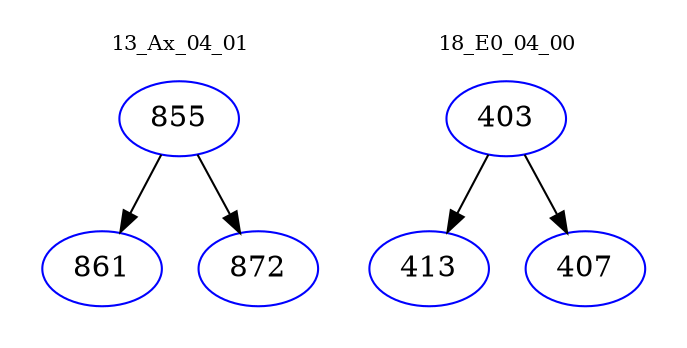 digraph{
subgraph cluster_0 {
color = white
label = "13_Ax_04_01";
fontsize=10;
T0_855 [label="855", color="blue"]
T0_855 -> T0_861 [color="black"]
T0_861 [label="861", color="blue"]
T0_855 -> T0_872 [color="black"]
T0_872 [label="872", color="blue"]
}
subgraph cluster_1 {
color = white
label = "18_E0_04_00";
fontsize=10;
T1_403 [label="403", color="blue"]
T1_403 -> T1_413 [color="black"]
T1_413 [label="413", color="blue"]
T1_403 -> T1_407 [color="black"]
T1_407 [label="407", color="blue"]
}
}
